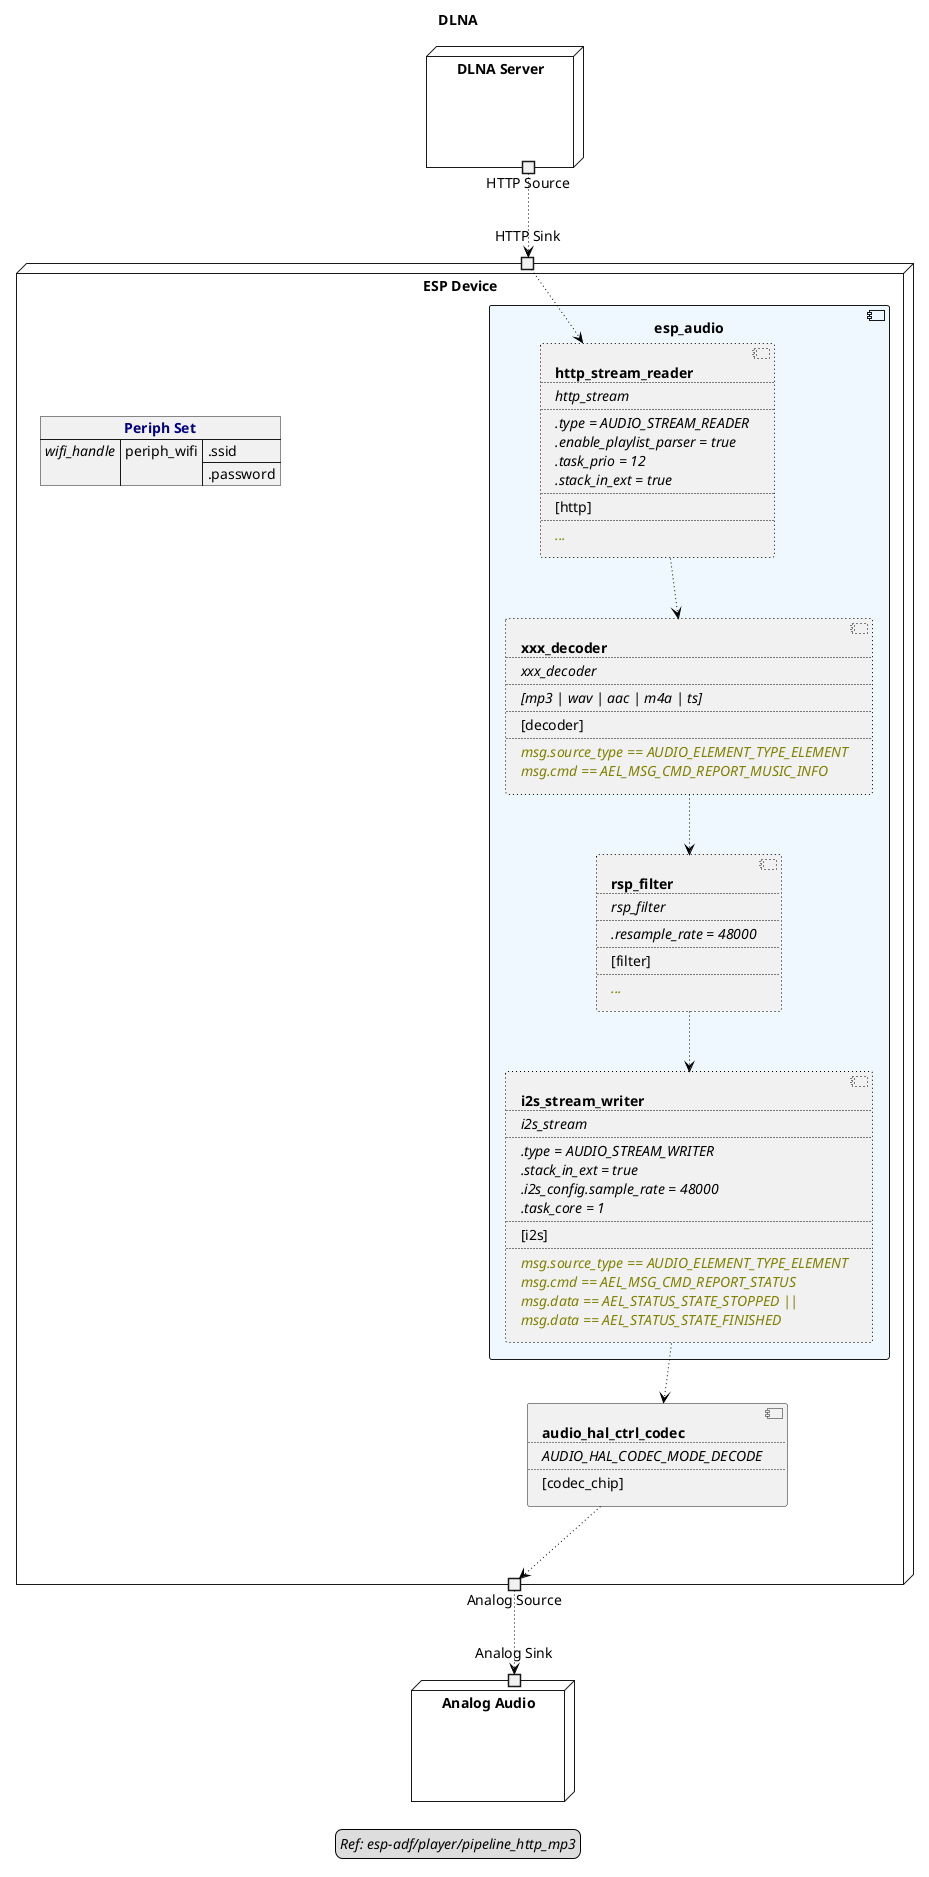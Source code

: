 ﻿@startuml dlna
title DLNA
allowmixing

legend
//Ref: esp-adf/player/pipeline_http_mp3//
end legend

node "DLNA Server" as DLNAServer  {
    portout "HTTP Source" as HTTPSource
} 

node "ESP Device" as ESPDevice  {

    json "<b><color navy>Periph Set" as periph_set {
        "<i>wifi_handle" : {
            "periph_wifi" : [".ssid", ".password"]
        }
    }
    
    portin "HTTP Sink" as HTTPSink

    component "esp_audio" as esp_audio  #aliceblue {

        component HTTPStream #line:black;line.dotted;text:black [
            <b>http_stream_reader
            ....
            <i>http_stream
            ....
            <i>.type = AUDIO_STREAM_READER
            <i>.enable_playlist_parser = true
            <i>.task_prio = 12
            <i>.stack_in_ext = true
            ....
            [http]
            ....
            <i><color olive>...
        ]

        component XxxDecoder #line:black;line.dotted;text:black [
            <b>xxx_decoder
            ....
            <i>xxx_decoder
            ....
            <i>[mp3 | wav | aac | m4a | ts]
            ....
            [decoder]
            ....
            <i><color olive>msg.source_type == AUDIO_ELEMENT_TYPE_ELEMENT
            <i><color olive>msg.cmd == AEL_MSG_CMD_REPORT_MUSIC_INFO
        ]

        component rsp_filter #line:black;line.dotted;text:black [
            <b>rsp_filter
            ....
            <i>rsp_filter
            ....
            <i>.resample_rate = 48000
            ....
            [filter]
            ....
            <i><color olive>...
        ]

        component I2SStream #line:black;line.dotted;text:black [
            <b>i2s_stream_writer
            ....
            <i>i2s_stream
            ....
            <i>.type = AUDIO_STREAM_WRITER
            <i>.stack_in_ext = true
            <i>.i2s_config.sample_rate = 48000
            <i>.task_core = 1
            ....
            [i2s]
            ....
            <i><color olive>msg.source_type == AUDIO_ELEMENT_TYPE_ELEMENT
            <i><color olive>msg.cmd == AEL_MSG_CMD_REPORT_STATUS
            <i><color olive>msg.data == AEL_STATUS_STATE_STOPPED ||
            <i><color olive>msg.data == AEL_STATUS_STATE_FINISHED
        ]
    }

    component HALCodec [
        <b>audio_hal_ctrl_codec
        ....
        <i>AUDIO_HAL_CODEC_MODE_DECODE
        ....
        [codec_chip]
    ]

    portout "Analog Source" as AnalogSource
} 

node "Analog Audio" as AnalogAudio  {
    portin "Analog Sink" as AnalogSink
}

HTTPSource --> HTTPSink         #line:black;line.dotted;text:black

HTTPSink    --> HTTPStream      #line:black;line.dotted;text:black
HTTPStream  --> XxxDecoder      #line:black;line.dotted;text:black
XxxDecoder  --> rsp_filter        #line:black;line.dotted;text:black
rsp_filter  --> I2SStream         #line:black;line.dotted;text:black
I2SStream   --> HALCodec         #line:black;line.dotted;text:black
HALCodec    --> AnalogSource     #line:black;line.dotted;text:black

AnalogSource --> AnalogSink     #line:black;line.dotted;text:black

@enduml